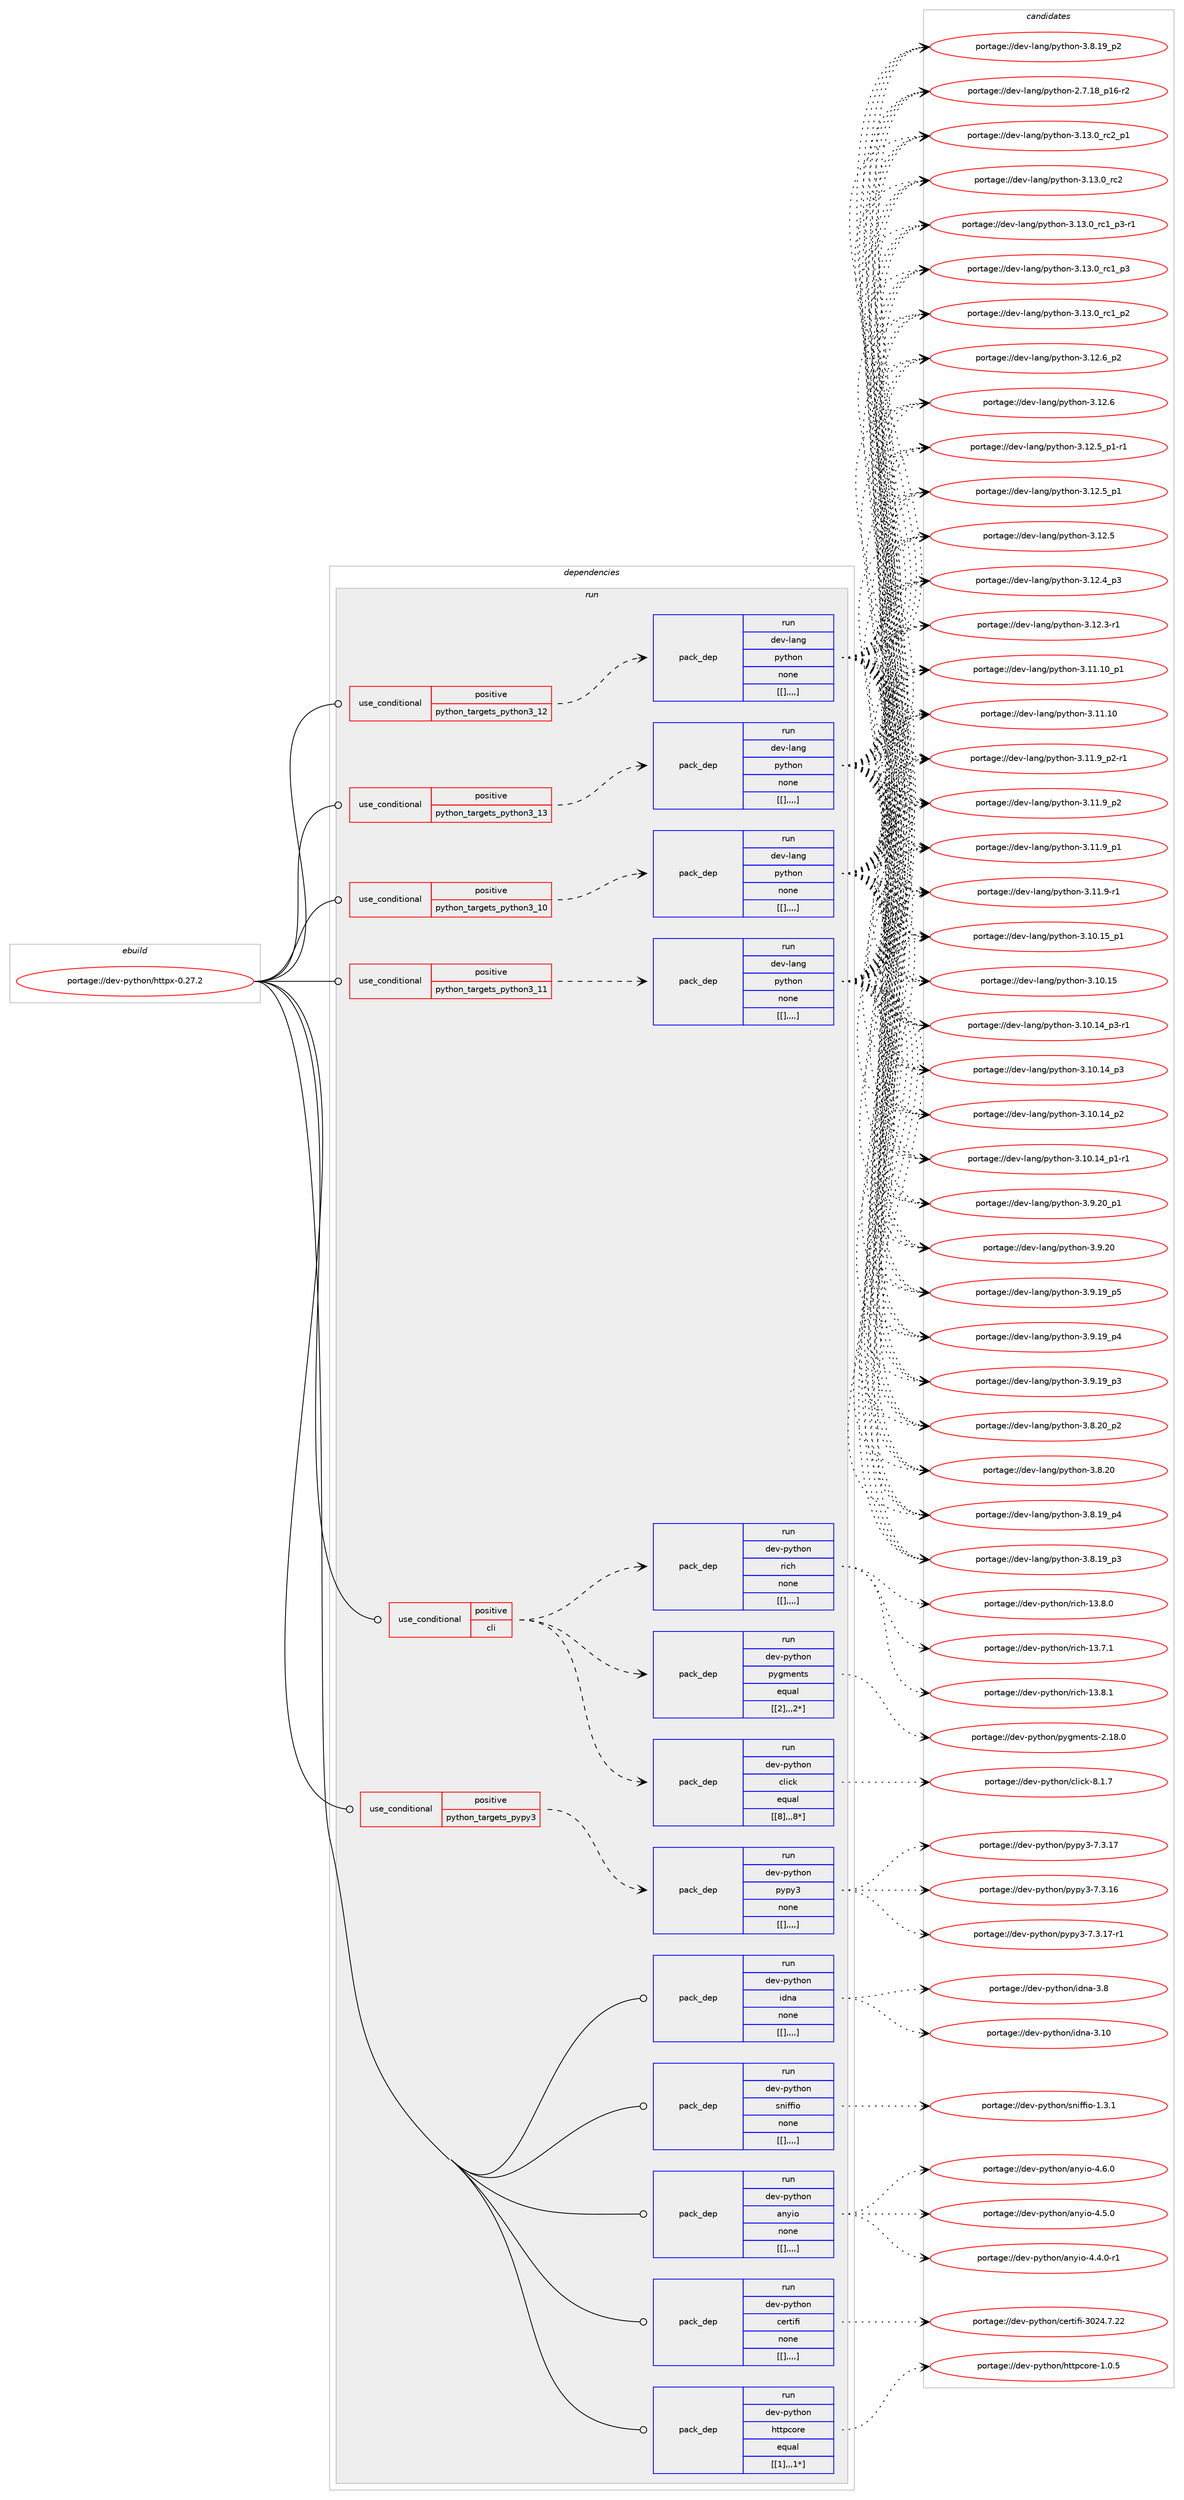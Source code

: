 digraph prolog {

# *************
# Graph options
# *************

newrank=true;
concentrate=true;
compound=true;
graph [rankdir=LR,fontname=Helvetica,fontsize=10,ranksep=1.5];#, ranksep=2.5, nodesep=0.2];
edge  [arrowhead=vee];
node  [fontname=Helvetica,fontsize=10];

# **********
# The ebuild
# **********

subgraph cluster_leftcol {
color=gray;
label=<<i>ebuild</i>>;
id [label="portage://dev-python/httpx-0.27.2", color=red, width=4, href="../dev-python/httpx-0.27.2.svg"];
}

# ****************
# The dependencies
# ****************

subgraph cluster_midcol {
color=gray;
label=<<i>dependencies</i>>;
subgraph cluster_compile {
fillcolor="#eeeeee";
style=filled;
label=<<i>compile</i>>;
}
subgraph cluster_compileandrun {
fillcolor="#eeeeee";
style=filled;
label=<<i>compile and run</i>>;
}
subgraph cluster_run {
fillcolor="#eeeeee";
style=filled;
label=<<i>run</i>>;
subgraph cond34545 {
dependency149587 [label=<<TABLE BORDER="0" CELLBORDER="1" CELLSPACING="0" CELLPADDING="4"><TR><TD ROWSPAN="3" CELLPADDING="10">use_conditional</TD></TR><TR><TD>positive</TD></TR><TR><TD>cli</TD></TR></TABLE>>, shape=none, color=red];
subgraph pack113828 {
dependency149588 [label=<<TABLE BORDER="0" CELLBORDER="1" CELLSPACING="0" CELLPADDING="4" WIDTH="220"><TR><TD ROWSPAN="6" CELLPADDING="30">pack_dep</TD></TR><TR><TD WIDTH="110">run</TD></TR><TR><TD>dev-python</TD></TR><TR><TD>click</TD></TR><TR><TD>equal</TD></TR><TR><TD>[[8],,,8*]</TD></TR></TABLE>>, shape=none, color=blue];
}
dependency149587:e -> dependency149588:w [weight=20,style="dashed",arrowhead="vee"];
subgraph pack113829 {
dependency149589 [label=<<TABLE BORDER="0" CELLBORDER="1" CELLSPACING="0" CELLPADDING="4" WIDTH="220"><TR><TD ROWSPAN="6" CELLPADDING="30">pack_dep</TD></TR><TR><TD WIDTH="110">run</TD></TR><TR><TD>dev-python</TD></TR><TR><TD>pygments</TD></TR><TR><TD>equal</TD></TR><TR><TD>[[2],,,2*]</TD></TR></TABLE>>, shape=none, color=blue];
}
dependency149587:e -> dependency149589:w [weight=20,style="dashed",arrowhead="vee"];
subgraph pack113830 {
dependency149590 [label=<<TABLE BORDER="0" CELLBORDER="1" CELLSPACING="0" CELLPADDING="4" WIDTH="220"><TR><TD ROWSPAN="6" CELLPADDING="30">pack_dep</TD></TR><TR><TD WIDTH="110">run</TD></TR><TR><TD>dev-python</TD></TR><TR><TD>rich</TD></TR><TR><TD>none</TD></TR><TR><TD>[[],,,,]</TD></TR></TABLE>>, shape=none, color=blue];
}
dependency149587:e -> dependency149590:w [weight=20,style="dashed",arrowhead="vee"];
}
id:e -> dependency149587:w [weight=20,style="solid",arrowhead="odot"];
subgraph cond34546 {
dependency149591 [label=<<TABLE BORDER="0" CELLBORDER="1" CELLSPACING="0" CELLPADDING="4"><TR><TD ROWSPAN="3" CELLPADDING="10">use_conditional</TD></TR><TR><TD>positive</TD></TR><TR><TD>python_targets_pypy3</TD></TR></TABLE>>, shape=none, color=red];
subgraph pack113831 {
dependency149592 [label=<<TABLE BORDER="0" CELLBORDER="1" CELLSPACING="0" CELLPADDING="4" WIDTH="220"><TR><TD ROWSPAN="6" CELLPADDING="30">pack_dep</TD></TR><TR><TD WIDTH="110">run</TD></TR><TR><TD>dev-python</TD></TR><TR><TD>pypy3</TD></TR><TR><TD>none</TD></TR><TR><TD>[[],,,,]</TD></TR></TABLE>>, shape=none, color=blue];
}
dependency149591:e -> dependency149592:w [weight=20,style="dashed",arrowhead="vee"];
}
id:e -> dependency149591:w [weight=20,style="solid",arrowhead="odot"];
subgraph cond34547 {
dependency149593 [label=<<TABLE BORDER="0" CELLBORDER="1" CELLSPACING="0" CELLPADDING="4"><TR><TD ROWSPAN="3" CELLPADDING="10">use_conditional</TD></TR><TR><TD>positive</TD></TR><TR><TD>python_targets_python3_10</TD></TR></TABLE>>, shape=none, color=red];
subgraph pack113832 {
dependency149594 [label=<<TABLE BORDER="0" CELLBORDER="1" CELLSPACING="0" CELLPADDING="4" WIDTH="220"><TR><TD ROWSPAN="6" CELLPADDING="30">pack_dep</TD></TR><TR><TD WIDTH="110">run</TD></TR><TR><TD>dev-lang</TD></TR><TR><TD>python</TD></TR><TR><TD>none</TD></TR><TR><TD>[[],,,,]</TD></TR></TABLE>>, shape=none, color=blue];
}
dependency149593:e -> dependency149594:w [weight=20,style="dashed",arrowhead="vee"];
}
id:e -> dependency149593:w [weight=20,style="solid",arrowhead="odot"];
subgraph cond34548 {
dependency149595 [label=<<TABLE BORDER="0" CELLBORDER="1" CELLSPACING="0" CELLPADDING="4"><TR><TD ROWSPAN="3" CELLPADDING="10">use_conditional</TD></TR><TR><TD>positive</TD></TR><TR><TD>python_targets_python3_11</TD></TR></TABLE>>, shape=none, color=red];
subgraph pack113833 {
dependency149596 [label=<<TABLE BORDER="0" CELLBORDER="1" CELLSPACING="0" CELLPADDING="4" WIDTH="220"><TR><TD ROWSPAN="6" CELLPADDING="30">pack_dep</TD></TR><TR><TD WIDTH="110">run</TD></TR><TR><TD>dev-lang</TD></TR><TR><TD>python</TD></TR><TR><TD>none</TD></TR><TR><TD>[[],,,,]</TD></TR></TABLE>>, shape=none, color=blue];
}
dependency149595:e -> dependency149596:w [weight=20,style="dashed",arrowhead="vee"];
}
id:e -> dependency149595:w [weight=20,style="solid",arrowhead="odot"];
subgraph cond34549 {
dependency149597 [label=<<TABLE BORDER="0" CELLBORDER="1" CELLSPACING="0" CELLPADDING="4"><TR><TD ROWSPAN="3" CELLPADDING="10">use_conditional</TD></TR><TR><TD>positive</TD></TR><TR><TD>python_targets_python3_12</TD></TR></TABLE>>, shape=none, color=red];
subgraph pack113834 {
dependency149598 [label=<<TABLE BORDER="0" CELLBORDER="1" CELLSPACING="0" CELLPADDING="4" WIDTH="220"><TR><TD ROWSPAN="6" CELLPADDING="30">pack_dep</TD></TR><TR><TD WIDTH="110">run</TD></TR><TR><TD>dev-lang</TD></TR><TR><TD>python</TD></TR><TR><TD>none</TD></TR><TR><TD>[[],,,,]</TD></TR></TABLE>>, shape=none, color=blue];
}
dependency149597:e -> dependency149598:w [weight=20,style="dashed",arrowhead="vee"];
}
id:e -> dependency149597:w [weight=20,style="solid",arrowhead="odot"];
subgraph cond34550 {
dependency149599 [label=<<TABLE BORDER="0" CELLBORDER="1" CELLSPACING="0" CELLPADDING="4"><TR><TD ROWSPAN="3" CELLPADDING="10">use_conditional</TD></TR><TR><TD>positive</TD></TR><TR><TD>python_targets_python3_13</TD></TR></TABLE>>, shape=none, color=red];
subgraph pack113835 {
dependency149600 [label=<<TABLE BORDER="0" CELLBORDER="1" CELLSPACING="0" CELLPADDING="4" WIDTH="220"><TR><TD ROWSPAN="6" CELLPADDING="30">pack_dep</TD></TR><TR><TD WIDTH="110">run</TD></TR><TR><TD>dev-lang</TD></TR><TR><TD>python</TD></TR><TR><TD>none</TD></TR><TR><TD>[[],,,,]</TD></TR></TABLE>>, shape=none, color=blue];
}
dependency149599:e -> dependency149600:w [weight=20,style="dashed",arrowhead="vee"];
}
id:e -> dependency149599:w [weight=20,style="solid",arrowhead="odot"];
subgraph pack113836 {
dependency149601 [label=<<TABLE BORDER="0" CELLBORDER="1" CELLSPACING="0" CELLPADDING="4" WIDTH="220"><TR><TD ROWSPAN="6" CELLPADDING="30">pack_dep</TD></TR><TR><TD WIDTH="110">run</TD></TR><TR><TD>dev-python</TD></TR><TR><TD>anyio</TD></TR><TR><TD>none</TD></TR><TR><TD>[[],,,,]</TD></TR></TABLE>>, shape=none, color=blue];
}
id:e -> dependency149601:w [weight=20,style="solid",arrowhead="odot"];
subgraph pack113837 {
dependency149602 [label=<<TABLE BORDER="0" CELLBORDER="1" CELLSPACING="0" CELLPADDING="4" WIDTH="220"><TR><TD ROWSPAN="6" CELLPADDING="30">pack_dep</TD></TR><TR><TD WIDTH="110">run</TD></TR><TR><TD>dev-python</TD></TR><TR><TD>certifi</TD></TR><TR><TD>none</TD></TR><TR><TD>[[],,,,]</TD></TR></TABLE>>, shape=none, color=blue];
}
id:e -> dependency149602:w [weight=20,style="solid",arrowhead="odot"];
subgraph pack113838 {
dependency149603 [label=<<TABLE BORDER="0" CELLBORDER="1" CELLSPACING="0" CELLPADDING="4" WIDTH="220"><TR><TD ROWSPAN="6" CELLPADDING="30">pack_dep</TD></TR><TR><TD WIDTH="110">run</TD></TR><TR><TD>dev-python</TD></TR><TR><TD>httpcore</TD></TR><TR><TD>equal</TD></TR><TR><TD>[[1],,,1*]</TD></TR></TABLE>>, shape=none, color=blue];
}
id:e -> dependency149603:w [weight=20,style="solid",arrowhead="odot"];
subgraph pack113839 {
dependency149604 [label=<<TABLE BORDER="0" CELLBORDER="1" CELLSPACING="0" CELLPADDING="4" WIDTH="220"><TR><TD ROWSPAN="6" CELLPADDING="30">pack_dep</TD></TR><TR><TD WIDTH="110">run</TD></TR><TR><TD>dev-python</TD></TR><TR><TD>idna</TD></TR><TR><TD>none</TD></TR><TR><TD>[[],,,,]</TD></TR></TABLE>>, shape=none, color=blue];
}
id:e -> dependency149604:w [weight=20,style="solid",arrowhead="odot"];
subgraph pack113840 {
dependency149605 [label=<<TABLE BORDER="0" CELLBORDER="1" CELLSPACING="0" CELLPADDING="4" WIDTH="220"><TR><TD ROWSPAN="6" CELLPADDING="30">pack_dep</TD></TR><TR><TD WIDTH="110">run</TD></TR><TR><TD>dev-python</TD></TR><TR><TD>sniffio</TD></TR><TR><TD>none</TD></TR><TR><TD>[[],,,,]</TD></TR></TABLE>>, shape=none, color=blue];
}
id:e -> dependency149605:w [weight=20,style="solid",arrowhead="odot"];
}
}

# **************
# The candidates
# **************

subgraph cluster_choices {
rank=same;
color=gray;
label=<<i>candidates</i>>;

subgraph choice113828 {
color=black;
nodesep=1;
choice10010111845112121116104111110479910810599107455646494655 [label="portage://dev-python/click-8.1.7", color=red, width=4,href="../dev-python/click-8.1.7.svg"];
dependency149588:e -> choice10010111845112121116104111110479910810599107455646494655:w [style=dotted,weight="100"];
}
subgraph choice113829 {
color=black;
nodesep=1;
choice100101118451121211161041111104711212110310910111011611545504649564648 [label="portage://dev-python/pygments-2.18.0", color=red, width=4,href="../dev-python/pygments-2.18.0.svg"];
dependency149589:e -> choice100101118451121211161041111104711212110310910111011611545504649564648:w [style=dotted,weight="100"];
}
subgraph choice113830 {
color=black;
nodesep=1;
choice10010111845112121116104111110471141059910445495146564649 [label="portage://dev-python/rich-13.8.1", color=red, width=4,href="../dev-python/rich-13.8.1.svg"];
choice10010111845112121116104111110471141059910445495146564648 [label="portage://dev-python/rich-13.8.0", color=red, width=4,href="../dev-python/rich-13.8.0.svg"];
choice10010111845112121116104111110471141059910445495146554649 [label="portage://dev-python/rich-13.7.1", color=red, width=4,href="../dev-python/rich-13.7.1.svg"];
dependency149590:e -> choice10010111845112121116104111110471141059910445495146564649:w [style=dotted,weight="100"];
dependency149590:e -> choice10010111845112121116104111110471141059910445495146564648:w [style=dotted,weight="100"];
dependency149590:e -> choice10010111845112121116104111110471141059910445495146554649:w [style=dotted,weight="100"];
}
subgraph choice113831 {
color=black;
nodesep=1;
choice100101118451121211161041111104711212111212151455546514649554511449 [label="portage://dev-python/pypy3-7.3.17-r1", color=red, width=4,href="../dev-python/pypy3-7.3.17-r1.svg"];
choice10010111845112121116104111110471121211121215145554651464955 [label="portage://dev-python/pypy3-7.3.17", color=red, width=4,href="../dev-python/pypy3-7.3.17.svg"];
choice10010111845112121116104111110471121211121215145554651464954 [label="portage://dev-python/pypy3-7.3.16", color=red, width=4,href="../dev-python/pypy3-7.3.16.svg"];
dependency149592:e -> choice100101118451121211161041111104711212111212151455546514649554511449:w [style=dotted,weight="100"];
dependency149592:e -> choice10010111845112121116104111110471121211121215145554651464955:w [style=dotted,weight="100"];
dependency149592:e -> choice10010111845112121116104111110471121211121215145554651464954:w [style=dotted,weight="100"];
}
subgraph choice113832 {
color=black;
nodesep=1;
choice100101118451089711010347112121116104111110455146495146489511499509511249 [label="portage://dev-lang/python-3.13.0_rc2_p1", color=red, width=4,href="../dev-lang/python-3.13.0_rc2_p1.svg"];
choice10010111845108971101034711212111610411111045514649514648951149950 [label="portage://dev-lang/python-3.13.0_rc2", color=red, width=4,href="../dev-lang/python-3.13.0_rc2.svg"];
choice1001011184510897110103471121211161041111104551464951464895114994995112514511449 [label="portage://dev-lang/python-3.13.0_rc1_p3-r1", color=red, width=4,href="../dev-lang/python-3.13.0_rc1_p3-r1.svg"];
choice100101118451089711010347112121116104111110455146495146489511499499511251 [label="portage://dev-lang/python-3.13.0_rc1_p3", color=red, width=4,href="../dev-lang/python-3.13.0_rc1_p3.svg"];
choice100101118451089711010347112121116104111110455146495146489511499499511250 [label="portage://dev-lang/python-3.13.0_rc1_p2", color=red, width=4,href="../dev-lang/python-3.13.0_rc1_p2.svg"];
choice100101118451089711010347112121116104111110455146495046549511250 [label="portage://dev-lang/python-3.12.6_p2", color=red, width=4,href="../dev-lang/python-3.12.6_p2.svg"];
choice10010111845108971101034711212111610411111045514649504654 [label="portage://dev-lang/python-3.12.6", color=red, width=4,href="../dev-lang/python-3.12.6.svg"];
choice1001011184510897110103471121211161041111104551464950465395112494511449 [label="portage://dev-lang/python-3.12.5_p1-r1", color=red, width=4,href="../dev-lang/python-3.12.5_p1-r1.svg"];
choice100101118451089711010347112121116104111110455146495046539511249 [label="portage://dev-lang/python-3.12.5_p1", color=red, width=4,href="../dev-lang/python-3.12.5_p1.svg"];
choice10010111845108971101034711212111610411111045514649504653 [label="portage://dev-lang/python-3.12.5", color=red, width=4,href="../dev-lang/python-3.12.5.svg"];
choice100101118451089711010347112121116104111110455146495046529511251 [label="portage://dev-lang/python-3.12.4_p3", color=red, width=4,href="../dev-lang/python-3.12.4_p3.svg"];
choice100101118451089711010347112121116104111110455146495046514511449 [label="portage://dev-lang/python-3.12.3-r1", color=red, width=4,href="../dev-lang/python-3.12.3-r1.svg"];
choice10010111845108971101034711212111610411111045514649494649489511249 [label="portage://dev-lang/python-3.11.10_p1", color=red, width=4,href="../dev-lang/python-3.11.10_p1.svg"];
choice1001011184510897110103471121211161041111104551464949464948 [label="portage://dev-lang/python-3.11.10", color=red, width=4,href="../dev-lang/python-3.11.10.svg"];
choice1001011184510897110103471121211161041111104551464949465795112504511449 [label="portage://dev-lang/python-3.11.9_p2-r1", color=red, width=4,href="../dev-lang/python-3.11.9_p2-r1.svg"];
choice100101118451089711010347112121116104111110455146494946579511250 [label="portage://dev-lang/python-3.11.9_p2", color=red, width=4,href="../dev-lang/python-3.11.9_p2.svg"];
choice100101118451089711010347112121116104111110455146494946579511249 [label="portage://dev-lang/python-3.11.9_p1", color=red, width=4,href="../dev-lang/python-3.11.9_p1.svg"];
choice100101118451089711010347112121116104111110455146494946574511449 [label="portage://dev-lang/python-3.11.9-r1", color=red, width=4,href="../dev-lang/python-3.11.9-r1.svg"];
choice10010111845108971101034711212111610411111045514649484649539511249 [label="portage://dev-lang/python-3.10.15_p1", color=red, width=4,href="../dev-lang/python-3.10.15_p1.svg"];
choice1001011184510897110103471121211161041111104551464948464953 [label="portage://dev-lang/python-3.10.15", color=red, width=4,href="../dev-lang/python-3.10.15.svg"];
choice100101118451089711010347112121116104111110455146494846495295112514511449 [label="portage://dev-lang/python-3.10.14_p3-r1", color=red, width=4,href="../dev-lang/python-3.10.14_p3-r1.svg"];
choice10010111845108971101034711212111610411111045514649484649529511251 [label="portage://dev-lang/python-3.10.14_p3", color=red, width=4,href="../dev-lang/python-3.10.14_p3.svg"];
choice10010111845108971101034711212111610411111045514649484649529511250 [label="portage://dev-lang/python-3.10.14_p2", color=red, width=4,href="../dev-lang/python-3.10.14_p2.svg"];
choice100101118451089711010347112121116104111110455146494846495295112494511449 [label="portage://dev-lang/python-3.10.14_p1-r1", color=red, width=4,href="../dev-lang/python-3.10.14_p1-r1.svg"];
choice100101118451089711010347112121116104111110455146574650489511249 [label="portage://dev-lang/python-3.9.20_p1", color=red, width=4,href="../dev-lang/python-3.9.20_p1.svg"];
choice10010111845108971101034711212111610411111045514657465048 [label="portage://dev-lang/python-3.9.20", color=red, width=4,href="../dev-lang/python-3.9.20.svg"];
choice100101118451089711010347112121116104111110455146574649579511253 [label="portage://dev-lang/python-3.9.19_p5", color=red, width=4,href="../dev-lang/python-3.9.19_p5.svg"];
choice100101118451089711010347112121116104111110455146574649579511252 [label="portage://dev-lang/python-3.9.19_p4", color=red, width=4,href="../dev-lang/python-3.9.19_p4.svg"];
choice100101118451089711010347112121116104111110455146574649579511251 [label="portage://dev-lang/python-3.9.19_p3", color=red, width=4,href="../dev-lang/python-3.9.19_p3.svg"];
choice100101118451089711010347112121116104111110455146564650489511250 [label="portage://dev-lang/python-3.8.20_p2", color=red, width=4,href="../dev-lang/python-3.8.20_p2.svg"];
choice10010111845108971101034711212111610411111045514656465048 [label="portage://dev-lang/python-3.8.20", color=red, width=4,href="../dev-lang/python-3.8.20.svg"];
choice100101118451089711010347112121116104111110455146564649579511252 [label="portage://dev-lang/python-3.8.19_p4", color=red, width=4,href="../dev-lang/python-3.8.19_p4.svg"];
choice100101118451089711010347112121116104111110455146564649579511251 [label="portage://dev-lang/python-3.8.19_p3", color=red, width=4,href="../dev-lang/python-3.8.19_p3.svg"];
choice100101118451089711010347112121116104111110455146564649579511250 [label="portage://dev-lang/python-3.8.19_p2", color=red, width=4,href="../dev-lang/python-3.8.19_p2.svg"];
choice100101118451089711010347112121116104111110455046554649569511249544511450 [label="portage://dev-lang/python-2.7.18_p16-r2", color=red, width=4,href="../dev-lang/python-2.7.18_p16-r2.svg"];
dependency149594:e -> choice100101118451089711010347112121116104111110455146495146489511499509511249:w [style=dotted,weight="100"];
dependency149594:e -> choice10010111845108971101034711212111610411111045514649514648951149950:w [style=dotted,weight="100"];
dependency149594:e -> choice1001011184510897110103471121211161041111104551464951464895114994995112514511449:w [style=dotted,weight="100"];
dependency149594:e -> choice100101118451089711010347112121116104111110455146495146489511499499511251:w [style=dotted,weight="100"];
dependency149594:e -> choice100101118451089711010347112121116104111110455146495146489511499499511250:w [style=dotted,weight="100"];
dependency149594:e -> choice100101118451089711010347112121116104111110455146495046549511250:w [style=dotted,weight="100"];
dependency149594:e -> choice10010111845108971101034711212111610411111045514649504654:w [style=dotted,weight="100"];
dependency149594:e -> choice1001011184510897110103471121211161041111104551464950465395112494511449:w [style=dotted,weight="100"];
dependency149594:e -> choice100101118451089711010347112121116104111110455146495046539511249:w [style=dotted,weight="100"];
dependency149594:e -> choice10010111845108971101034711212111610411111045514649504653:w [style=dotted,weight="100"];
dependency149594:e -> choice100101118451089711010347112121116104111110455146495046529511251:w [style=dotted,weight="100"];
dependency149594:e -> choice100101118451089711010347112121116104111110455146495046514511449:w [style=dotted,weight="100"];
dependency149594:e -> choice10010111845108971101034711212111610411111045514649494649489511249:w [style=dotted,weight="100"];
dependency149594:e -> choice1001011184510897110103471121211161041111104551464949464948:w [style=dotted,weight="100"];
dependency149594:e -> choice1001011184510897110103471121211161041111104551464949465795112504511449:w [style=dotted,weight="100"];
dependency149594:e -> choice100101118451089711010347112121116104111110455146494946579511250:w [style=dotted,weight="100"];
dependency149594:e -> choice100101118451089711010347112121116104111110455146494946579511249:w [style=dotted,weight="100"];
dependency149594:e -> choice100101118451089711010347112121116104111110455146494946574511449:w [style=dotted,weight="100"];
dependency149594:e -> choice10010111845108971101034711212111610411111045514649484649539511249:w [style=dotted,weight="100"];
dependency149594:e -> choice1001011184510897110103471121211161041111104551464948464953:w [style=dotted,weight="100"];
dependency149594:e -> choice100101118451089711010347112121116104111110455146494846495295112514511449:w [style=dotted,weight="100"];
dependency149594:e -> choice10010111845108971101034711212111610411111045514649484649529511251:w [style=dotted,weight="100"];
dependency149594:e -> choice10010111845108971101034711212111610411111045514649484649529511250:w [style=dotted,weight="100"];
dependency149594:e -> choice100101118451089711010347112121116104111110455146494846495295112494511449:w [style=dotted,weight="100"];
dependency149594:e -> choice100101118451089711010347112121116104111110455146574650489511249:w [style=dotted,weight="100"];
dependency149594:e -> choice10010111845108971101034711212111610411111045514657465048:w [style=dotted,weight="100"];
dependency149594:e -> choice100101118451089711010347112121116104111110455146574649579511253:w [style=dotted,weight="100"];
dependency149594:e -> choice100101118451089711010347112121116104111110455146574649579511252:w [style=dotted,weight="100"];
dependency149594:e -> choice100101118451089711010347112121116104111110455146574649579511251:w [style=dotted,weight="100"];
dependency149594:e -> choice100101118451089711010347112121116104111110455146564650489511250:w [style=dotted,weight="100"];
dependency149594:e -> choice10010111845108971101034711212111610411111045514656465048:w [style=dotted,weight="100"];
dependency149594:e -> choice100101118451089711010347112121116104111110455146564649579511252:w [style=dotted,weight="100"];
dependency149594:e -> choice100101118451089711010347112121116104111110455146564649579511251:w [style=dotted,weight="100"];
dependency149594:e -> choice100101118451089711010347112121116104111110455146564649579511250:w [style=dotted,weight="100"];
dependency149594:e -> choice100101118451089711010347112121116104111110455046554649569511249544511450:w [style=dotted,weight="100"];
}
subgraph choice113833 {
color=black;
nodesep=1;
choice100101118451089711010347112121116104111110455146495146489511499509511249 [label="portage://dev-lang/python-3.13.0_rc2_p1", color=red, width=4,href="../dev-lang/python-3.13.0_rc2_p1.svg"];
choice10010111845108971101034711212111610411111045514649514648951149950 [label="portage://dev-lang/python-3.13.0_rc2", color=red, width=4,href="../dev-lang/python-3.13.0_rc2.svg"];
choice1001011184510897110103471121211161041111104551464951464895114994995112514511449 [label="portage://dev-lang/python-3.13.0_rc1_p3-r1", color=red, width=4,href="../dev-lang/python-3.13.0_rc1_p3-r1.svg"];
choice100101118451089711010347112121116104111110455146495146489511499499511251 [label="portage://dev-lang/python-3.13.0_rc1_p3", color=red, width=4,href="../dev-lang/python-3.13.0_rc1_p3.svg"];
choice100101118451089711010347112121116104111110455146495146489511499499511250 [label="portage://dev-lang/python-3.13.0_rc1_p2", color=red, width=4,href="../dev-lang/python-3.13.0_rc1_p2.svg"];
choice100101118451089711010347112121116104111110455146495046549511250 [label="portage://dev-lang/python-3.12.6_p2", color=red, width=4,href="../dev-lang/python-3.12.6_p2.svg"];
choice10010111845108971101034711212111610411111045514649504654 [label="portage://dev-lang/python-3.12.6", color=red, width=4,href="../dev-lang/python-3.12.6.svg"];
choice1001011184510897110103471121211161041111104551464950465395112494511449 [label="portage://dev-lang/python-3.12.5_p1-r1", color=red, width=4,href="../dev-lang/python-3.12.5_p1-r1.svg"];
choice100101118451089711010347112121116104111110455146495046539511249 [label="portage://dev-lang/python-3.12.5_p1", color=red, width=4,href="../dev-lang/python-3.12.5_p1.svg"];
choice10010111845108971101034711212111610411111045514649504653 [label="portage://dev-lang/python-3.12.5", color=red, width=4,href="../dev-lang/python-3.12.5.svg"];
choice100101118451089711010347112121116104111110455146495046529511251 [label="portage://dev-lang/python-3.12.4_p3", color=red, width=4,href="../dev-lang/python-3.12.4_p3.svg"];
choice100101118451089711010347112121116104111110455146495046514511449 [label="portage://dev-lang/python-3.12.3-r1", color=red, width=4,href="../dev-lang/python-3.12.3-r1.svg"];
choice10010111845108971101034711212111610411111045514649494649489511249 [label="portage://dev-lang/python-3.11.10_p1", color=red, width=4,href="../dev-lang/python-3.11.10_p1.svg"];
choice1001011184510897110103471121211161041111104551464949464948 [label="portage://dev-lang/python-3.11.10", color=red, width=4,href="../dev-lang/python-3.11.10.svg"];
choice1001011184510897110103471121211161041111104551464949465795112504511449 [label="portage://dev-lang/python-3.11.9_p2-r1", color=red, width=4,href="../dev-lang/python-3.11.9_p2-r1.svg"];
choice100101118451089711010347112121116104111110455146494946579511250 [label="portage://dev-lang/python-3.11.9_p2", color=red, width=4,href="../dev-lang/python-3.11.9_p2.svg"];
choice100101118451089711010347112121116104111110455146494946579511249 [label="portage://dev-lang/python-3.11.9_p1", color=red, width=4,href="../dev-lang/python-3.11.9_p1.svg"];
choice100101118451089711010347112121116104111110455146494946574511449 [label="portage://dev-lang/python-3.11.9-r1", color=red, width=4,href="../dev-lang/python-3.11.9-r1.svg"];
choice10010111845108971101034711212111610411111045514649484649539511249 [label="portage://dev-lang/python-3.10.15_p1", color=red, width=4,href="../dev-lang/python-3.10.15_p1.svg"];
choice1001011184510897110103471121211161041111104551464948464953 [label="portage://dev-lang/python-3.10.15", color=red, width=4,href="../dev-lang/python-3.10.15.svg"];
choice100101118451089711010347112121116104111110455146494846495295112514511449 [label="portage://dev-lang/python-3.10.14_p3-r1", color=red, width=4,href="../dev-lang/python-3.10.14_p3-r1.svg"];
choice10010111845108971101034711212111610411111045514649484649529511251 [label="portage://dev-lang/python-3.10.14_p3", color=red, width=4,href="../dev-lang/python-3.10.14_p3.svg"];
choice10010111845108971101034711212111610411111045514649484649529511250 [label="portage://dev-lang/python-3.10.14_p2", color=red, width=4,href="../dev-lang/python-3.10.14_p2.svg"];
choice100101118451089711010347112121116104111110455146494846495295112494511449 [label="portage://dev-lang/python-3.10.14_p1-r1", color=red, width=4,href="../dev-lang/python-3.10.14_p1-r1.svg"];
choice100101118451089711010347112121116104111110455146574650489511249 [label="portage://dev-lang/python-3.9.20_p1", color=red, width=4,href="../dev-lang/python-3.9.20_p1.svg"];
choice10010111845108971101034711212111610411111045514657465048 [label="portage://dev-lang/python-3.9.20", color=red, width=4,href="../dev-lang/python-3.9.20.svg"];
choice100101118451089711010347112121116104111110455146574649579511253 [label="portage://dev-lang/python-3.9.19_p5", color=red, width=4,href="../dev-lang/python-3.9.19_p5.svg"];
choice100101118451089711010347112121116104111110455146574649579511252 [label="portage://dev-lang/python-3.9.19_p4", color=red, width=4,href="../dev-lang/python-3.9.19_p4.svg"];
choice100101118451089711010347112121116104111110455146574649579511251 [label="portage://dev-lang/python-3.9.19_p3", color=red, width=4,href="../dev-lang/python-3.9.19_p3.svg"];
choice100101118451089711010347112121116104111110455146564650489511250 [label="portage://dev-lang/python-3.8.20_p2", color=red, width=4,href="../dev-lang/python-3.8.20_p2.svg"];
choice10010111845108971101034711212111610411111045514656465048 [label="portage://dev-lang/python-3.8.20", color=red, width=4,href="../dev-lang/python-3.8.20.svg"];
choice100101118451089711010347112121116104111110455146564649579511252 [label="portage://dev-lang/python-3.8.19_p4", color=red, width=4,href="../dev-lang/python-3.8.19_p4.svg"];
choice100101118451089711010347112121116104111110455146564649579511251 [label="portage://dev-lang/python-3.8.19_p3", color=red, width=4,href="../dev-lang/python-3.8.19_p3.svg"];
choice100101118451089711010347112121116104111110455146564649579511250 [label="portage://dev-lang/python-3.8.19_p2", color=red, width=4,href="../dev-lang/python-3.8.19_p2.svg"];
choice100101118451089711010347112121116104111110455046554649569511249544511450 [label="portage://dev-lang/python-2.7.18_p16-r2", color=red, width=4,href="../dev-lang/python-2.7.18_p16-r2.svg"];
dependency149596:e -> choice100101118451089711010347112121116104111110455146495146489511499509511249:w [style=dotted,weight="100"];
dependency149596:e -> choice10010111845108971101034711212111610411111045514649514648951149950:w [style=dotted,weight="100"];
dependency149596:e -> choice1001011184510897110103471121211161041111104551464951464895114994995112514511449:w [style=dotted,weight="100"];
dependency149596:e -> choice100101118451089711010347112121116104111110455146495146489511499499511251:w [style=dotted,weight="100"];
dependency149596:e -> choice100101118451089711010347112121116104111110455146495146489511499499511250:w [style=dotted,weight="100"];
dependency149596:e -> choice100101118451089711010347112121116104111110455146495046549511250:w [style=dotted,weight="100"];
dependency149596:e -> choice10010111845108971101034711212111610411111045514649504654:w [style=dotted,weight="100"];
dependency149596:e -> choice1001011184510897110103471121211161041111104551464950465395112494511449:w [style=dotted,weight="100"];
dependency149596:e -> choice100101118451089711010347112121116104111110455146495046539511249:w [style=dotted,weight="100"];
dependency149596:e -> choice10010111845108971101034711212111610411111045514649504653:w [style=dotted,weight="100"];
dependency149596:e -> choice100101118451089711010347112121116104111110455146495046529511251:w [style=dotted,weight="100"];
dependency149596:e -> choice100101118451089711010347112121116104111110455146495046514511449:w [style=dotted,weight="100"];
dependency149596:e -> choice10010111845108971101034711212111610411111045514649494649489511249:w [style=dotted,weight="100"];
dependency149596:e -> choice1001011184510897110103471121211161041111104551464949464948:w [style=dotted,weight="100"];
dependency149596:e -> choice1001011184510897110103471121211161041111104551464949465795112504511449:w [style=dotted,weight="100"];
dependency149596:e -> choice100101118451089711010347112121116104111110455146494946579511250:w [style=dotted,weight="100"];
dependency149596:e -> choice100101118451089711010347112121116104111110455146494946579511249:w [style=dotted,weight="100"];
dependency149596:e -> choice100101118451089711010347112121116104111110455146494946574511449:w [style=dotted,weight="100"];
dependency149596:e -> choice10010111845108971101034711212111610411111045514649484649539511249:w [style=dotted,weight="100"];
dependency149596:e -> choice1001011184510897110103471121211161041111104551464948464953:w [style=dotted,weight="100"];
dependency149596:e -> choice100101118451089711010347112121116104111110455146494846495295112514511449:w [style=dotted,weight="100"];
dependency149596:e -> choice10010111845108971101034711212111610411111045514649484649529511251:w [style=dotted,weight="100"];
dependency149596:e -> choice10010111845108971101034711212111610411111045514649484649529511250:w [style=dotted,weight="100"];
dependency149596:e -> choice100101118451089711010347112121116104111110455146494846495295112494511449:w [style=dotted,weight="100"];
dependency149596:e -> choice100101118451089711010347112121116104111110455146574650489511249:w [style=dotted,weight="100"];
dependency149596:e -> choice10010111845108971101034711212111610411111045514657465048:w [style=dotted,weight="100"];
dependency149596:e -> choice100101118451089711010347112121116104111110455146574649579511253:w [style=dotted,weight="100"];
dependency149596:e -> choice100101118451089711010347112121116104111110455146574649579511252:w [style=dotted,weight="100"];
dependency149596:e -> choice100101118451089711010347112121116104111110455146574649579511251:w [style=dotted,weight="100"];
dependency149596:e -> choice100101118451089711010347112121116104111110455146564650489511250:w [style=dotted,weight="100"];
dependency149596:e -> choice10010111845108971101034711212111610411111045514656465048:w [style=dotted,weight="100"];
dependency149596:e -> choice100101118451089711010347112121116104111110455146564649579511252:w [style=dotted,weight="100"];
dependency149596:e -> choice100101118451089711010347112121116104111110455146564649579511251:w [style=dotted,weight="100"];
dependency149596:e -> choice100101118451089711010347112121116104111110455146564649579511250:w [style=dotted,weight="100"];
dependency149596:e -> choice100101118451089711010347112121116104111110455046554649569511249544511450:w [style=dotted,weight="100"];
}
subgraph choice113834 {
color=black;
nodesep=1;
choice100101118451089711010347112121116104111110455146495146489511499509511249 [label="portage://dev-lang/python-3.13.0_rc2_p1", color=red, width=4,href="../dev-lang/python-3.13.0_rc2_p1.svg"];
choice10010111845108971101034711212111610411111045514649514648951149950 [label="portage://dev-lang/python-3.13.0_rc2", color=red, width=4,href="../dev-lang/python-3.13.0_rc2.svg"];
choice1001011184510897110103471121211161041111104551464951464895114994995112514511449 [label="portage://dev-lang/python-3.13.0_rc1_p3-r1", color=red, width=4,href="../dev-lang/python-3.13.0_rc1_p3-r1.svg"];
choice100101118451089711010347112121116104111110455146495146489511499499511251 [label="portage://dev-lang/python-3.13.0_rc1_p3", color=red, width=4,href="../dev-lang/python-3.13.0_rc1_p3.svg"];
choice100101118451089711010347112121116104111110455146495146489511499499511250 [label="portage://dev-lang/python-3.13.0_rc1_p2", color=red, width=4,href="../dev-lang/python-3.13.0_rc1_p2.svg"];
choice100101118451089711010347112121116104111110455146495046549511250 [label="portage://dev-lang/python-3.12.6_p2", color=red, width=4,href="../dev-lang/python-3.12.6_p2.svg"];
choice10010111845108971101034711212111610411111045514649504654 [label="portage://dev-lang/python-3.12.6", color=red, width=4,href="../dev-lang/python-3.12.6.svg"];
choice1001011184510897110103471121211161041111104551464950465395112494511449 [label="portage://dev-lang/python-3.12.5_p1-r1", color=red, width=4,href="../dev-lang/python-3.12.5_p1-r1.svg"];
choice100101118451089711010347112121116104111110455146495046539511249 [label="portage://dev-lang/python-3.12.5_p1", color=red, width=4,href="../dev-lang/python-3.12.5_p1.svg"];
choice10010111845108971101034711212111610411111045514649504653 [label="portage://dev-lang/python-3.12.5", color=red, width=4,href="../dev-lang/python-3.12.5.svg"];
choice100101118451089711010347112121116104111110455146495046529511251 [label="portage://dev-lang/python-3.12.4_p3", color=red, width=4,href="../dev-lang/python-3.12.4_p3.svg"];
choice100101118451089711010347112121116104111110455146495046514511449 [label="portage://dev-lang/python-3.12.3-r1", color=red, width=4,href="../dev-lang/python-3.12.3-r1.svg"];
choice10010111845108971101034711212111610411111045514649494649489511249 [label="portage://dev-lang/python-3.11.10_p1", color=red, width=4,href="../dev-lang/python-3.11.10_p1.svg"];
choice1001011184510897110103471121211161041111104551464949464948 [label="portage://dev-lang/python-3.11.10", color=red, width=4,href="../dev-lang/python-3.11.10.svg"];
choice1001011184510897110103471121211161041111104551464949465795112504511449 [label="portage://dev-lang/python-3.11.9_p2-r1", color=red, width=4,href="../dev-lang/python-3.11.9_p2-r1.svg"];
choice100101118451089711010347112121116104111110455146494946579511250 [label="portage://dev-lang/python-3.11.9_p2", color=red, width=4,href="../dev-lang/python-3.11.9_p2.svg"];
choice100101118451089711010347112121116104111110455146494946579511249 [label="portage://dev-lang/python-3.11.9_p1", color=red, width=4,href="../dev-lang/python-3.11.9_p1.svg"];
choice100101118451089711010347112121116104111110455146494946574511449 [label="portage://dev-lang/python-3.11.9-r1", color=red, width=4,href="../dev-lang/python-3.11.9-r1.svg"];
choice10010111845108971101034711212111610411111045514649484649539511249 [label="portage://dev-lang/python-3.10.15_p1", color=red, width=4,href="../dev-lang/python-3.10.15_p1.svg"];
choice1001011184510897110103471121211161041111104551464948464953 [label="portage://dev-lang/python-3.10.15", color=red, width=4,href="../dev-lang/python-3.10.15.svg"];
choice100101118451089711010347112121116104111110455146494846495295112514511449 [label="portage://dev-lang/python-3.10.14_p3-r1", color=red, width=4,href="../dev-lang/python-3.10.14_p3-r1.svg"];
choice10010111845108971101034711212111610411111045514649484649529511251 [label="portage://dev-lang/python-3.10.14_p3", color=red, width=4,href="../dev-lang/python-3.10.14_p3.svg"];
choice10010111845108971101034711212111610411111045514649484649529511250 [label="portage://dev-lang/python-3.10.14_p2", color=red, width=4,href="../dev-lang/python-3.10.14_p2.svg"];
choice100101118451089711010347112121116104111110455146494846495295112494511449 [label="portage://dev-lang/python-3.10.14_p1-r1", color=red, width=4,href="../dev-lang/python-3.10.14_p1-r1.svg"];
choice100101118451089711010347112121116104111110455146574650489511249 [label="portage://dev-lang/python-3.9.20_p1", color=red, width=4,href="../dev-lang/python-3.9.20_p1.svg"];
choice10010111845108971101034711212111610411111045514657465048 [label="portage://dev-lang/python-3.9.20", color=red, width=4,href="../dev-lang/python-3.9.20.svg"];
choice100101118451089711010347112121116104111110455146574649579511253 [label="portage://dev-lang/python-3.9.19_p5", color=red, width=4,href="../dev-lang/python-3.9.19_p5.svg"];
choice100101118451089711010347112121116104111110455146574649579511252 [label="portage://dev-lang/python-3.9.19_p4", color=red, width=4,href="../dev-lang/python-3.9.19_p4.svg"];
choice100101118451089711010347112121116104111110455146574649579511251 [label="portage://dev-lang/python-3.9.19_p3", color=red, width=4,href="../dev-lang/python-3.9.19_p3.svg"];
choice100101118451089711010347112121116104111110455146564650489511250 [label="portage://dev-lang/python-3.8.20_p2", color=red, width=4,href="../dev-lang/python-3.8.20_p2.svg"];
choice10010111845108971101034711212111610411111045514656465048 [label="portage://dev-lang/python-3.8.20", color=red, width=4,href="../dev-lang/python-3.8.20.svg"];
choice100101118451089711010347112121116104111110455146564649579511252 [label="portage://dev-lang/python-3.8.19_p4", color=red, width=4,href="../dev-lang/python-3.8.19_p4.svg"];
choice100101118451089711010347112121116104111110455146564649579511251 [label="portage://dev-lang/python-3.8.19_p3", color=red, width=4,href="../dev-lang/python-3.8.19_p3.svg"];
choice100101118451089711010347112121116104111110455146564649579511250 [label="portage://dev-lang/python-3.8.19_p2", color=red, width=4,href="../dev-lang/python-3.8.19_p2.svg"];
choice100101118451089711010347112121116104111110455046554649569511249544511450 [label="portage://dev-lang/python-2.7.18_p16-r2", color=red, width=4,href="../dev-lang/python-2.7.18_p16-r2.svg"];
dependency149598:e -> choice100101118451089711010347112121116104111110455146495146489511499509511249:w [style=dotted,weight="100"];
dependency149598:e -> choice10010111845108971101034711212111610411111045514649514648951149950:w [style=dotted,weight="100"];
dependency149598:e -> choice1001011184510897110103471121211161041111104551464951464895114994995112514511449:w [style=dotted,weight="100"];
dependency149598:e -> choice100101118451089711010347112121116104111110455146495146489511499499511251:w [style=dotted,weight="100"];
dependency149598:e -> choice100101118451089711010347112121116104111110455146495146489511499499511250:w [style=dotted,weight="100"];
dependency149598:e -> choice100101118451089711010347112121116104111110455146495046549511250:w [style=dotted,weight="100"];
dependency149598:e -> choice10010111845108971101034711212111610411111045514649504654:w [style=dotted,weight="100"];
dependency149598:e -> choice1001011184510897110103471121211161041111104551464950465395112494511449:w [style=dotted,weight="100"];
dependency149598:e -> choice100101118451089711010347112121116104111110455146495046539511249:w [style=dotted,weight="100"];
dependency149598:e -> choice10010111845108971101034711212111610411111045514649504653:w [style=dotted,weight="100"];
dependency149598:e -> choice100101118451089711010347112121116104111110455146495046529511251:w [style=dotted,weight="100"];
dependency149598:e -> choice100101118451089711010347112121116104111110455146495046514511449:w [style=dotted,weight="100"];
dependency149598:e -> choice10010111845108971101034711212111610411111045514649494649489511249:w [style=dotted,weight="100"];
dependency149598:e -> choice1001011184510897110103471121211161041111104551464949464948:w [style=dotted,weight="100"];
dependency149598:e -> choice1001011184510897110103471121211161041111104551464949465795112504511449:w [style=dotted,weight="100"];
dependency149598:e -> choice100101118451089711010347112121116104111110455146494946579511250:w [style=dotted,weight="100"];
dependency149598:e -> choice100101118451089711010347112121116104111110455146494946579511249:w [style=dotted,weight="100"];
dependency149598:e -> choice100101118451089711010347112121116104111110455146494946574511449:w [style=dotted,weight="100"];
dependency149598:e -> choice10010111845108971101034711212111610411111045514649484649539511249:w [style=dotted,weight="100"];
dependency149598:e -> choice1001011184510897110103471121211161041111104551464948464953:w [style=dotted,weight="100"];
dependency149598:e -> choice100101118451089711010347112121116104111110455146494846495295112514511449:w [style=dotted,weight="100"];
dependency149598:e -> choice10010111845108971101034711212111610411111045514649484649529511251:w [style=dotted,weight="100"];
dependency149598:e -> choice10010111845108971101034711212111610411111045514649484649529511250:w [style=dotted,weight="100"];
dependency149598:e -> choice100101118451089711010347112121116104111110455146494846495295112494511449:w [style=dotted,weight="100"];
dependency149598:e -> choice100101118451089711010347112121116104111110455146574650489511249:w [style=dotted,weight="100"];
dependency149598:e -> choice10010111845108971101034711212111610411111045514657465048:w [style=dotted,weight="100"];
dependency149598:e -> choice100101118451089711010347112121116104111110455146574649579511253:w [style=dotted,weight="100"];
dependency149598:e -> choice100101118451089711010347112121116104111110455146574649579511252:w [style=dotted,weight="100"];
dependency149598:e -> choice100101118451089711010347112121116104111110455146574649579511251:w [style=dotted,weight="100"];
dependency149598:e -> choice100101118451089711010347112121116104111110455146564650489511250:w [style=dotted,weight="100"];
dependency149598:e -> choice10010111845108971101034711212111610411111045514656465048:w [style=dotted,weight="100"];
dependency149598:e -> choice100101118451089711010347112121116104111110455146564649579511252:w [style=dotted,weight="100"];
dependency149598:e -> choice100101118451089711010347112121116104111110455146564649579511251:w [style=dotted,weight="100"];
dependency149598:e -> choice100101118451089711010347112121116104111110455146564649579511250:w [style=dotted,weight="100"];
dependency149598:e -> choice100101118451089711010347112121116104111110455046554649569511249544511450:w [style=dotted,weight="100"];
}
subgraph choice113835 {
color=black;
nodesep=1;
choice100101118451089711010347112121116104111110455146495146489511499509511249 [label="portage://dev-lang/python-3.13.0_rc2_p1", color=red, width=4,href="../dev-lang/python-3.13.0_rc2_p1.svg"];
choice10010111845108971101034711212111610411111045514649514648951149950 [label="portage://dev-lang/python-3.13.0_rc2", color=red, width=4,href="../dev-lang/python-3.13.0_rc2.svg"];
choice1001011184510897110103471121211161041111104551464951464895114994995112514511449 [label="portage://dev-lang/python-3.13.0_rc1_p3-r1", color=red, width=4,href="../dev-lang/python-3.13.0_rc1_p3-r1.svg"];
choice100101118451089711010347112121116104111110455146495146489511499499511251 [label="portage://dev-lang/python-3.13.0_rc1_p3", color=red, width=4,href="../dev-lang/python-3.13.0_rc1_p3.svg"];
choice100101118451089711010347112121116104111110455146495146489511499499511250 [label="portage://dev-lang/python-3.13.0_rc1_p2", color=red, width=4,href="../dev-lang/python-3.13.0_rc1_p2.svg"];
choice100101118451089711010347112121116104111110455146495046549511250 [label="portage://dev-lang/python-3.12.6_p2", color=red, width=4,href="../dev-lang/python-3.12.6_p2.svg"];
choice10010111845108971101034711212111610411111045514649504654 [label="portage://dev-lang/python-3.12.6", color=red, width=4,href="../dev-lang/python-3.12.6.svg"];
choice1001011184510897110103471121211161041111104551464950465395112494511449 [label="portage://dev-lang/python-3.12.5_p1-r1", color=red, width=4,href="../dev-lang/python-3.12.5_p1-r1.svg"];
choice100101118451089711010347112121116104111110455146495046539511249 [label="portage://dev-lang/python-3.12.5_p1", color=red, width=4,href="../dev-lang/python-3.12.5_p1.svg"];
choice10010111845108971101034711212111610411111045514649504653 [label="portage://dev-lang/python-3.12.5", color=red, width=4,href="../dev-lang/python-3.12.5.svg"];
choice100101118451089711010347112121116104111110455146495046529511251 [label="portage://dev-lang/python-3.12.4_p3", color=red, width=4,href="../dev-lang/python-3.12.4_p3.svg"];
choice100101118451089711010347112121116104111110455146495046514511449 [label="portage://dev-lang/python-3.12.3-r1", color=red, width=4,href="../dev-lang/python-3.12.3-r1.svg"];
choice10010111845108971101034711212111610411111045514649494649489511249 [label="portage://dev-lang/python-3.11.10_p1", color=red, width=4,href="../dev-lang/python-3.11.10_p1.svg"];
choice1001011184510897110103471121211161041111104551464949464948 [label="portage://dev-lang/python-3.11.10", color=red, width=4,href="../dev-lang/python-3.11.10.svg"];
choice1001011184510897110103471121211161041111104551464949465795112504511449 [label="portage://dev-lang/python-3.11.9_p2-r1", color=red, width=4,href="../dev-lang/python-3.11.9_p2-r1.svg"];
choice100101118451089711010347112121116104111110455146494946579511250 [label="portage://dev-lang/python-3.11.9_p2", color=red, width=4,href="../dev-lang/python-3.11.9_p2.svg"];
choice100101118451089711010347112121116104111110455146494946579511249 [label="portage://dev-lang/python-3.11.9_p1", color=red, width=4,href="../dev-lang/python-3.11.9_p1.svg"];
choice100101118451089711010347112121116104111110455146494946574511449 [label="portage://dev-lang/python-3.11.9-r1", color=red, width=4,href="../dev-lang/python-3.11.9-r1.svg"];
choice10010111845108971101034711212111610411111045514649484649539511249 [label="portage://dev-lang/python-3.10.15_p1", color=red, width=4,href="../dev-lang/python-3.10.15_p1.svg"];
choice1001011184510897110103471121211161041111104551464948464953 [label="portage://dev-lang/python-3.10.15", color=red, width=4,href="../dev-lang/python-3.10.15.svg"];
choice100101118451089711010347112121116104111110455146494846495295112514511449 [label="portage://dev-lang/python-3.10.14_p3-r1", color=red, width=4,href="../dev-lang/python-3.10.14_p3-r1.svg"];
choice10010111845108971101034711212111610411111045514649484649529511251 [label="portage://dev-lang/python-3.10.14_p3", color=red, width=4,href="../dev-lang/python-3.10.14_p3.svg"];
choice10010111845108971101034711212111610411111045514649484649529511250 [label="portage://dev-lang/python-3.10.14_p2", color=red, width=4,href="../dev-lang/python-3.10.14_p2.svg"];
choice100101118451089711010347112121116104111110455146494846495295112494511449 [label="portage://dev-lang/python-3.10.14_p1-r1", color=red, width=4,href="../dev-lang/python-3.10.14_p1-r1.svg"];
choice100101118451089711010347112121116104111110455146574650489511249 [label="portage://dev-lang/python-3.9.20_p1", color=red, width=4,href="../dev-lang/python-3.9.20_p1.svg"];
choice10010111845108971101034711212111610411111045514657465048 [label="portage://dev-lang/python-3.9.20", color=red, width=4,href="../dev-lang/python-3.9.20.svg"];
choice100101118451089711010347112121116104111110455146574649579511253 [label="portage://dev-lang/python-3.9.19_p5", color=red, width=4,href="../dev-lang/python-3.9.19_p5.svg"];
choice100101118451089711010347112121116104111110455146574649579511252 [label="portage://dev-lang/python-3.9.19_p4", color=red, width=4,href="../dev-lang/python-3.9.19_p4.svg"];
choice100101118451089711010347112121116104111110455146574649579511251 [label="portage://dev-lang/python-3.9.19_p3", color=red, width=4,href="../dev-lang/python-3.9.19_p3.svg"];
choice100101118451089711010347112121116104111110455146564650489511250 [label="portage://dev-lang/python-3.8.20_p2", color=red, width=4,href="../dev-lang/python-3.8.20_p2.svg"];
choice10010111845108971101034711212111610411111045514656465048 [label="portage://dev-lang/python-3.8.20", color=red, width=4,href="../dev-lang/python-3.8.20.svg"];
choice100101118451089711010347112121116104111110455146564649579511252 [label="portage://dev-lang/python-3.8.19_p4", color=red, width=4,href="../dev-lang/python-3.8.19_p4.svg"];
choice100101118451089711010347112121116104111110455146564649579511251 [label="portage://dev-lang/python-3.8.19_p3", color=red, width=4,href="../dev-lang/python-3.8.19_p3.svg"];
choice100101118451089711010347112121116104111110455146564649579511250 [label="portage://dev-lang/python-3.8.19_p2", color=red, width=4,href="../dev-lang/python-3.8.19_p2.svg"];
choice100101118451089711010347112121116104111110455046554649569511249544511450 [label="portage://dev-lang/python-2.7.18_p16-r2", color=red, width=4,href="../dev-lang/python-2.7.18_p16-r2.svg"];
dependency149600:e -> choice100101118451089711010347112121116104111110455146495146489511499509511249:w [style=dotted,weight="100"];
dependency149600:e -> choice10010111845108971101034711212111610411111045514649514648951149950:w [style=dotted,weight="100"];
dependency149600:e -> choice1001011184510897110103471121211161041111104551464951464895114994995112514511449:w [style=dotted,weight="100"];
dependency149600:e -> choice100101118451089711010347112121116104111110455146495146489511499499511251:w [style=dotted,weight="100"];
dependency149600:e -> choice100101118451089711010347112121116104111110455146495146489511499499511250:w [style=dotted,weight="100"];
dependency149600:e -> choice100101118451089711010347112121116104111110455146495046549511250:w [style=dotted,weight="100"];
dependency149600:e -> choice10010111845108971101034711212111610411111045514649504654:w [style=dotted,weight="100"];
dependency149600:e -> choice1001011184510897110103471121211161041111104551464950465395112494511449:w [style=dotted,weight="100"];
dependency149600:e -> choice100101118451089711010347112121116104111110455146495046539511249:w [style=dotted,weight="100"];
dependency149600:e -> choice10010111845108971101034711212111610411111045514649504653:w [style=dotted,weight="100"];
dependency149600:e -> choice100101118451089711010347112121116104111110455146495046529511251:w [style=dotted,weight="100"];
dependency149600:e -> choice100101118451089711010347112121116104111110455146495046514511449:w [style=dotted,weight="100"];
dependency149600:e -> choice10010111845108971101034711212111610411111045514649494649489511249:w [style=dotted,weight="100"];
dependency149600:e -> choice1001011184510897110103471121211161041111104551464949464948:w [style=dotted,weight="100"];
dependency149600:e -> choice1001011184510897110103471121211161041111104551464949465795112504511449:w [style=dotted,weight="100"];
dependency149600:e -> choice100101118451089711010347112121116104111110455146494946579511250:w [style=dotted,weight="100"];
dependency149600:e -> choice100101118451089711010347112121116104111110455146494946579511249:w [style=dotted,weight="100"];
dependency149600:e -> choice100101118451089711010347112121116104111110455146494946574511449:w [style=dotted,weight="100"];
dependency149600:e -> choice10010111845108971101034711212111610411111045514649484649539511249:w [style=dotted,weight="100"];
dependency149600:e -> choice1001011184510897110103471121211161041111104551464948464953:w [style=dotted,weight="100"];
dependency149600:e -> choice100101118451089711010347112121116104111110455146494846495295112514511449:w [style=dotted,weight="100"];
dependency149600:e -> choice10010111845108971101034711212111610411111045514649484649529511251:w [style=dotted,weight="100"];
dependency149600:e -> choice10010111845108971101034711212111610411111045514649484649529511250:w [style=dotted,weight="100"];
dependency149600:e -> choice100101118451089711010347112121116104111110455146494846495295112494511449:w [style=dotted,weight="100"];
dependency149600:e -> choice100101118451089711010347112121116104111110455146574650489511249:w [style=dotted,weight="100"];
dependency149600:e -> choice10010111845108971101034711212111610411111045514657465048:w [style=dotted,weight="100"];
dependency149600:e -> choice100101118451089711010347112121116104111110455146574649579511253:w [style=dotted,weight="100"];
dependency149600:e -> choice100101118451089711010347112121116104111110455146574649579511252:w [style=dotted,weight="100"];
dependency149600:e -> choice100101118451089711010347112121116104111110455146574649579511251:w [style=dotted,weight="100"];
dependency149600:e -> choice100101118451089711010347112121116104111110455146564650489511250:w [style=dotted,weight="100"];
dependency149600:e -> choice10010111845108971101034711212111610411111045514656465048:w [style=dotted,weight="100"];
dependency149600:e -> choice100101118451089711010347112121116104111110455146564649579511252:w [style=dotted,weight="100"];
dependency149600:e -> choice100101118451089711010347112121116104111110455146564649579511251:w [style=dotted,weight="100"];
dependency149600:e -> choice100101118451089711010347112121116104111110455146564649579511250:w [style=dotted,weight="100"];
dependency149600:e -> choice100101118451089711010347112121116104111110455046554649569511249544511450:w [style=dotted,weight="100"];
}
subgraph choice113836 {
color=black;
nodesep=1;
choice100101118451121211161041111104797110121105111455246544648 [label="portage://dev-python/anyio-4.6.0", color=red, width=4,href="../dev-python/anyio-4.6.0.svg"];
choice100101118451121211161041111104797110121105111455246534648 [label="portage://dev-python/anyio-4.5.0", color=red, width=4,href="../dev-python/anyio-4.5.0.svg"];
choice1001011184511212111610411111047971101211051114552465246484511449 [label="portage://dev-python/anyio-4.4.0-r1", color=red, width=4,href="../dev-python/anyio-4.4.0-r1.svg"];
dependency149601:e -> choice100101118451121211161041111104797110121105111455246544648:w [style=dotted,weight="100"];
dependency149601:e -> choice100101118451121211161041111104797110121105111455246534648:w [style=dotted,weight="100"];
dependency149601:e -> choice1001011184511212111610411111047971101211051114552465246484511449:w [style=dotted,weight="100"];
}
subgraph choice113837 {
color=black;
nodesep=1;
choice10010111845112121116104111110479910111411610510210545514850524655465050 [label="portage://dev-python/certifi-3024.7.22", color=red, width=4,href="../dev-python/certifi-3024.7.22.svg"];
dependency149602:e -> choice10010111845112121116104111110479910111411610510210545514850524655465050:w [style=dotted,weight="100"];
}
subgraph choice113838 {
color=black;
nodesep=1;
choice100101118451121211161041111104710411611611299111114101454946484653 [label="portage://dev-python/httpcore-1.0.5", color=red, width=4,href="../dev-python/httpcore-1.0.5.svg"];
dependency149603:e -> choice100101118451121211161041111104710411611611299111114101454946484653:w [style=dotted,weight="100"];
}
subgraph choice113839 {
color=black;
nodesep=1;
choice1001011184511212111610411111047105100110974551464948 [label="portage://dev-python/idna-3.10", color=red, width=4,href="../dev-python/idna-3.10.svg"];
choice10010111845112121116104111110471051001109745514656 [label="portage://dev-python/idna-3.8", color=red, width=4,href="../dev-python/idna-3.8.svg"];
dependency149604:e -> choice1001011184511212111610411111047105100110974551464948:w [style=dotted,weight="100"];
dependency149604:e -> choice10010111845112121116104111110471051001109745514656:w [style=dotted,weight="100"];
}
subgraph choice113840 {
color=black;
nodesep=1;
choice1001011184511212111610411111047115110105102102105111454946514649 [label="portage://dev-python/sniffio-1.3.1", color=red, width=4,href="../dev-python/sniffio-1.3.1.svg"];
dependency149605:e -> choice1001011184511212111610411111047115110105102102105111454946514649:w [style=dotted,weight="100"];
}
}

}
